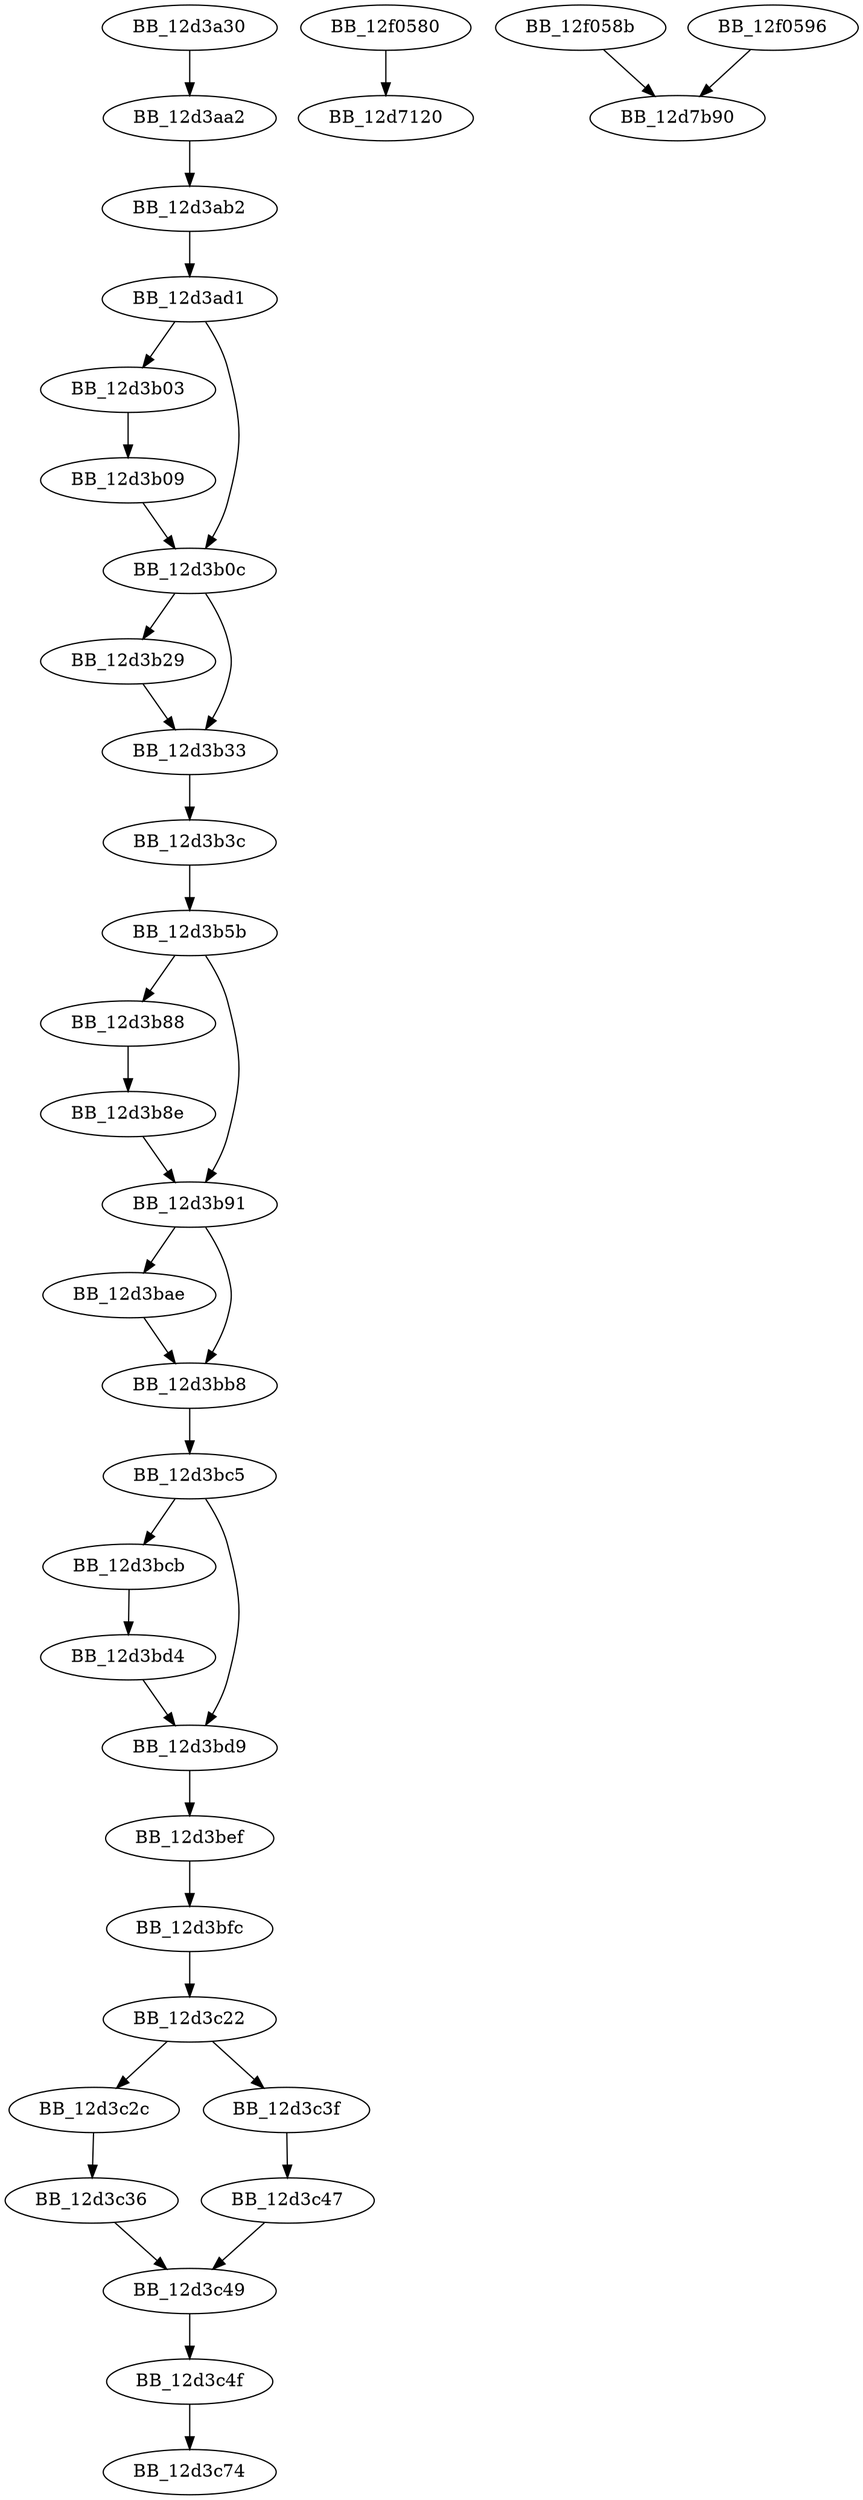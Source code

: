 DiGraph sub_12D3A30{
BB_12d3a30->BB_12d3aa2
BB_12d3aa2->BB_12d3ab2
BB_12d3ab2->BB_12d3ad1
BB_12d3ad1->BB_12d3b03
BB_12d3ad1->BB_12d3b0c
BB_12d3b03->BB_12d3b09
BB_12d3b09->BB_12d3b0c
BB_12d3b0c->BB_12d3b29
BB_12d3b0c->BB_12d3b33
BB_12d3b29->BB_12d3b33
BB_12d3b33->BB_12d3b3c
BB_12d3b3c->BB_12d3b5b
BB_12d3b5b->BB_12d3b88
BB_12d3b5b->BB_12d3b91
BB_12d3b88->BB_12d3b8e
BB_12d3b8e->BB_12d3b91
BB_12d3b91->BB_12d3bae
BB_12d3b91->BB_12d3bb8
BB_12d3bae->BB_12d3bb8
BB_12d3bb8->BB_12d3bc5
BB_12d3bc5->BB_12d3bcb
BB_12d3bc5->BB_12d3bd9
BB_12d3bcb->BB_12d3bd4
BB_12d3bd4->BB_12d3bd9
BB_12d3bd9->BB_12d3bef
BB_12d3bef->BB_12d3bfc
BB_12d3bfc->BB_12d3c22
BB_12d3c22->BB_12d3c2c
BB_12d3c22->BB_12d3c3f
BB_12d3c2c->BB_12d3c36
BB_12d3c36->BB_12d3c49
BB_12d3c3f->BB_12d3c47
BB_12d3c47->BB_12d3c49
BB_12d3c49->BB_12d3c4f
BB_12d3c4f->BB_12d3c74
BB_12f0580->BB_12d7120
BB_12f058b->BB_12d7b90
BB_12f0596->BB_12d7b90
}
